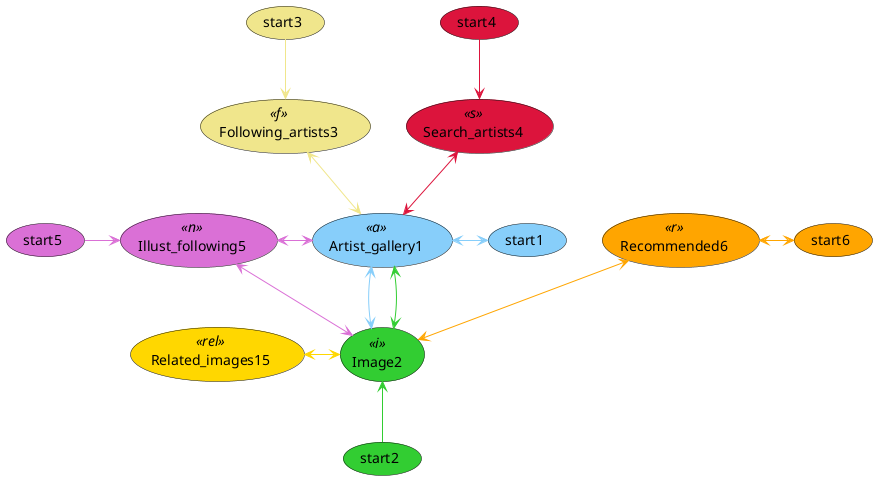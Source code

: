 @startuml

skinparam usecase<<a>>BackgroundColor LightSkyBlue
skinparam usecase<<i>>BackgroundColor LimeGreen
skinparam usecase<<f>>BackgroundColor Khaki
skinparam usecase<<s>>BackgroundColor crimson
skinparam usecase<<n>>BackgroundColor Orchid
skinparam usecase<<r>>BackgroundColor Orange
skinparam usecase<<rel>>BackgroundColor Gold

usecase Artist_gallery1 <<a>>
usecase Image2 <<i>>
usecase Following_artists3 <<f>>
usecase Search_artists4 <<s>>
usecase Illust_following5 <<n>>
usecase Related_images15 <<rel>>
usecase Recommended6 <<r>>

Related_images15 <-[#Gold]> Image2

usecase start1 #LightSkyBlue
Artist_gallery1 <-[#LightSkyBlue]right-> start1
Artist_gallery1 <-[#LightSkyBlue]-> Image2

usecase start2 #LimeGreen
Artist_gallery1 <-[#LimeGreen]-> Image2
Image2 <-[#LimeGreen]- start2

usecase start3 #khaki
Following_artists3 <-[#khaki]-> Artist_gallery1
Following_artists3 <-[#khaki]up- start3

usecase start4 #crimson
Search_artists4 <-[#crimson]-> Artist_gallery1
Search_artists4 <-[#crimson]up- start4

usecase start5 #Orchid
Illust_following5 <-[#Orchid]-> Image2
Illust_following5 <-[#Orchid]left- start5
Illust_following5 <-[#Orchid]right-> Artist_gallery1

usecase start6 #Orange
Recommended6 <-[#Orange]right-> start6
Recommended6 <-[#Orange]-> Image2

@enduml
